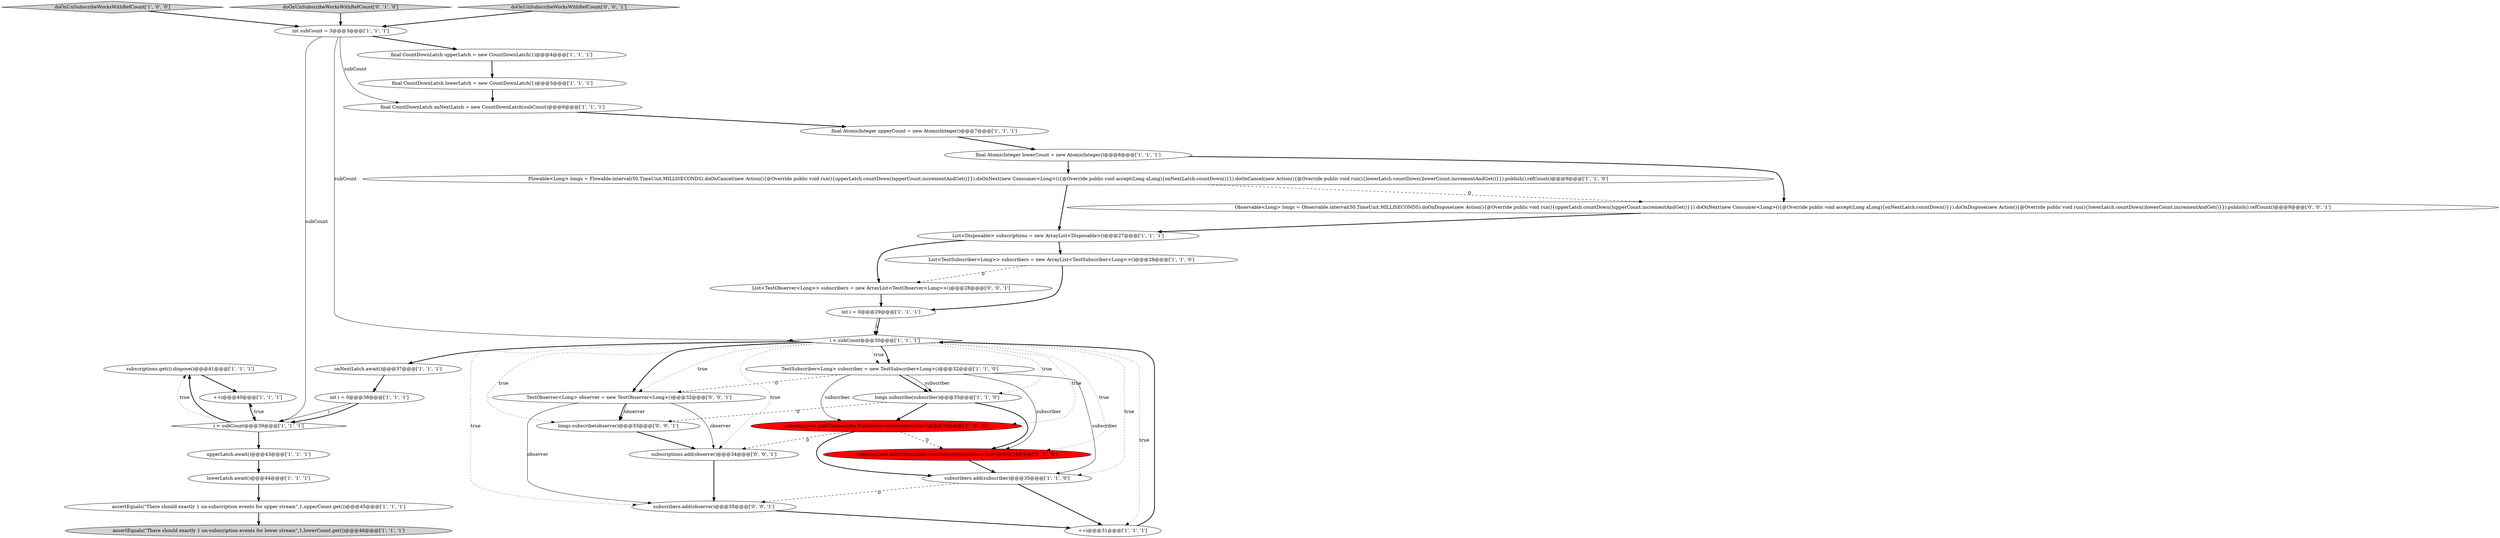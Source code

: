 digraph {
5 [style = filled, label = "subscriptions.get(i).dispose()@@@41@@@['1', '1', '1']", fillcolor = white, shape = ellipse image = "AAA0AAABBB1BBB"];
7 [style = filled, label = "doOnUnSubscribeWorksWithRefCount['1', '0', '0']", fillcolor = lightgray, shape = diamond image = "AAA0AAABBB1BBB"];
14 [style = filled, label = "List<TestSubscriber<Long>> subscribers = new ArrayList<TestSubscriber<Long>>()@@@28@@@['1', '1', '0']", fillcolor = white, shape = ellipse image = "AAA0AAABBB1BBB"];
16 [style = filled, label = "final CountDownLatch upperLatch = new CountDownLatch(1)@@@4@@@['1', '1', '1']", fillcolor = white, shape = ellipse image = "AAA0AAABBB1BBB"];
2 [style = filled, label = "assertEquals(\"There should exactly 1 un-subscription events for upper stream\",1,upperCount.get())@@@45@@@['1', '1', '1']", fillcolor = white, shape = ellipse image = "AAA0AAABBB1BBB"];
12 [style = filled, label = "assertEquals(\"There should exactly 1 un-subscription events for lower stream\",1,lowerCount.get())@@@46@@@['1', '1', '1']", fillcolor = lightgray, shape = ellipse image = "AAA0AAABBB1BBB"];
8 [style = filled, label = "TestSubscriber<Long> subscriber = new TestSubscriber<Long>()@@@32@@@['1', '1', '0']", fillcolor = white, shape = ellipse image = "AAA0AAABBB1BBB"];
23 [style = filled, label = "final AtomicInteger upperCount = new AtomicInteger()@@@7@@@['1', '1', '1']", fillcolor = white, shape = ellipse image = "AAA0AAABBB1BBB"];
0 [style = filled, label = "++i@@@31@@@['1', '1', '1']", fillcolor = white, shape = ellipse image = "AAA0AAABBB1BBB"];
13 [style = filled, label = "upperLatch.await()@@@43@@@['1', '1', '1']", fillcolor = white, shape = ellipse image = "AAA0AAABBB1BBB"];
1 [style = filled, label = "List<Disposable> subscriptions = new ArrayList<Disposable>()@@@27@@@['1', '1', '1']", fillcolor = white, shape = ellipse image = "AAA0AAABBB1BBB"];
28 [style = filled, label = "TestObserver<Long> observer = new TestObserver<Long>()@@@32@@@['0', '0', '1']", fillcolor = white, shape = ellipse image = "AAA0AAABBB3BBB"];
31 [style = filled, label = "Observable<Long> longs = Observable.interval(50,TimeUnit.MILLISECONDS).doOnDispose(new Action(){@Override public void run(){upperLatch.countDown()upperCount.incrementAndGet()}}).doOnNext(new Consumer<Long>(){@Override public void accept(Long aLong){onNextLatch.countDown()}}).doOnDispose(new Action(){@Override public void run(){lowerLatch.countDown()lowerCount.incrementAndGet()}}).publish().refCount()@@@9@@@['0', '0', '1']", fillcolor = white, shape = ellipse image = "AAA0AAABBB3BBB"];
3 [style = filled, label = "i < subCount@@@30@@@['1', '1', '1']", fillcolor = white, shape = diamond image = "AAA0AAABBB1BBB"];
19 [style = filled, label = "subscribers.add(subscriber)@@@35@@@['1', '1', '0']", fillcolor = white, shape = ellipse image = "AAA0AAABBB1BBB"];
21 [style = filled, label = "i < subCount@@@39@@@['1', '1', '1']", fillcolor = white, shape = diamond image = "AAA0AAABBB1BBB"];
9 [style = filled, label = "++i@@@40@@@['1', '1', '1']", fillcolor = white, shape = ellipse image = "AAA0AAABBB1BBB"];
29 [style = filled, label = "subscriptions.add(observer)@@@34@@@['0', '0', '1']", fillcolor = white, shape = ellipse image = "AAA0AAABBB3BBB"];
15 [style = filled, label = "final CountDownLatch onNextLatch = new CountDownLatch(subCount)@@@6@@@['1', '1', '1']", fillcolor = white, shape = ellipse image = "AAA0AAABBB1BBB"];
18 [style = filled, label = "longs.subscribe(subscriber)@@@33@@@['1', '1', '0']", fillcolor = white, shape = ellipse image = "AAA0AAABBB1BBB"];
17 [style = filled, label = "onNextLatch.await()@@@37@@@['1', '1', '1']", fillcolor = white, shape = ellipse image = "AAA0AAABBB1BBB"];
11 [style = filled, label = "subscriptions.add(Disposables.fromSubscription(subscriber))@@@34@@@['1', '0', '0']", fillcolor = red, shape = ellipse image = "AAA1AAABBB1BBB"];
25 [style = filled, label = "int i = 0@@@38@@@['1', '1', '1']", fillcolor = white, shape = ellipse image = "AAA0AAABBB1BBB"];
4 [style = filled, label = "int subCount = 3@@@3@@@['1', '1', '1']", fillcolor = white, shape = ellipse image = "AAA0AAABBB1BBB"];
32 [style = filled, label = "List<TestObserver<Long>> subscribers = new ArrayList<TestObserver<Long>>()@@@28@@@['0', '0', '1']", fillcolor = white, shape = ellipse image = "AAA0AAABBB3BBB"];
20 [style = filled, label = "final AtomicInteger lowerCount = new AtomicInteger()@@@8@@@['1', '1', '1']", fillcolor = white, shape = ellipse image = "AAA0AAABBB1BBB"];
27 [style = filled, label = "subscriptions.add(Disposable.fromSubscription(subscriber))@@@34@@@['0', '1', '0']", fillcolor = red, shape = ellipse image = "AAA1AAABBB2BBB"];
26 [style = filled, label = "doOnUnSubscribeWorksWithRefCount['0', '1', '0']", fillcolor = lightgray, shape = diamond image = "AAA0AAABBB2BBB"];
10 [style = filled, label = "Flowable<Long> longs = Flowable.interval(50,TimeUnit.MILLISECONDS).doOnCancel(new Action(){@Override public void run(){upperLatch.countDown()upperCount.incrementAndGet()}}).doOnNext(new Consumer<Long>(){@Override public void accept(Long aLong){onNextLatch.countDown()}}).doOnCancel(new Action(){@Override public void run(){lowerLatch.countDown()lowerCount.incrementAndGet()}}).publish().refCount()@@@9@@@['1', '1', '0']", fillcolor = white, shape = ellipse image = "AAA0AAABBB1BBB"];
30 [style = filled, label = "longs.subscribe(observer)@@@33@@@['0', '0', '1']", fillcolor = white, shape = ellipse image = "AAA0AAABBB3BBB"];
24 [style = filled, label = "lowerLatch.await()@@@44@@@['1', '1', '1']", fillcolor = white, shape = ellipse image = "AAA0AAABBB1BBB"];
33 [style = filled, label = "subscribers.add(observer)@@@35@@@['0', '0', '1']", fillcolor = white, shape = ellipse image = "AAA0AAABBB3BBB"];
6 [style = filled, label = "final CountDownLatch lowerLatch = new CountDownLatch(1)@@@5@@@['1', '1', '1']", fillcolor = white, shape = ellipse image = "AAA0AAABBB1BBB"];
34 [style = filled, label = "doOnUnSubscribeWorksWithRefCount['0', '0', '1']", fillcolor = lightgray, shape = diamond image = "AAA0AAABBB3BBB"];
22 [style = filled, label = "int i = 0@@@29@@@['1', '1', '1']", fillcolor = white, shape = ellipse image = "AAA0AAABBB1BBB"];
0->3 [style = bold, label=""];
3->11 [style = dotted, label="true"];
17->25 [style = bold, label=""];
15->23 [style = bold, label=""];
25->21 [style = solid, label="i"];
32->22 [style = bold, label=""];
23->20 [style = bold, label=""];
13->24 [style = bold, label=""];
4->15 [style = solid, label="subCount"];
5->9 [style = bold, label=""];
24->2 [style = bold, label=""];
28->30 [style = bold, label=""];
3->29 [style = dotted, label="true"];
18->30 [style = dashed, label="0"];
8->18 [style = bold, label=""];
28->33 [style = solid, label="observer"];
16->6 [style = bold, label=""];
18->11 [style = bold, label=""];
3->33 [style = dotted, label="true"];
14->22 [style = bold, label=""];
10->31 [style = dashed, label="0"];
11->29 [style = dashed, label="0"];
3->30 [style = dotted, label="true"];
20->31 [style = bold, label=""];
31->1 [style = bold, label=""];
7->4 [style = bold, label=""];
11->19 [style = bold, label=""];
8->28 [style = dashed, label="0"];
26->4 [style = bold, label=""];
28->29 [style = solid, label="observer"];
30->29 [style = bold, label=""];
8->19 [style = solid, label="subscriber"];
6->15 [style = bold, label=""];
19->0 [style = bold, label=""];
2->12 [style = bold, label=""];
8->18 [style = solid, label="subscriber"];
20->10 [style = bold, label=""];
8->11 [style = solid, label="subscriber"];
28->30 [style = solid, label="observer"];
33->0 [style = bold, label=""];
22->3 [style = bold, label=""];
4->21 [style = solid, label="subCount"];
21->5 [style = bold, label=""];
3->27 [style = dotted, label="true"];
3->28 [style = bold, label=""];
29->33 [style = bold, label=""];
3->19 [style = dotted, label="true"];
14->32 [style = dashed, label="0"];
21->9 [style = dotted, label="true"];
18->27 [style = bold, label=""];
3->8 [style = bold, label=""];
3->18 [style = dotted, label="true"];
9->21 [style = bold, label=""];
3->0 [style = dotted, label="true"];
4->3 [style = solid, label="subCount"];
1->32 [style = bold, label=""];
34->4 [style = bold, label=""];
3->17 [style = bold, label=""];
22->3 [style = solid, label="i"];
1->14 [style = bold, label=""];
27->19 [style = bold, label=""];
11->27 [style = dashed, label="0"];
10->1 [style = bold, label=""];
8->27 [style = solid, label="subscriber"];
3->8 [style = dotted, label="true"];
19->33 [style = dashed, label="0"];
4->16 [style = bold, label=""];
25->21 [style = bold, label=""];
21->13 [style = bold, label=""];
21->5 [style = dotted, label="true"];
3->28 [style = dotted, label="true"];
}

